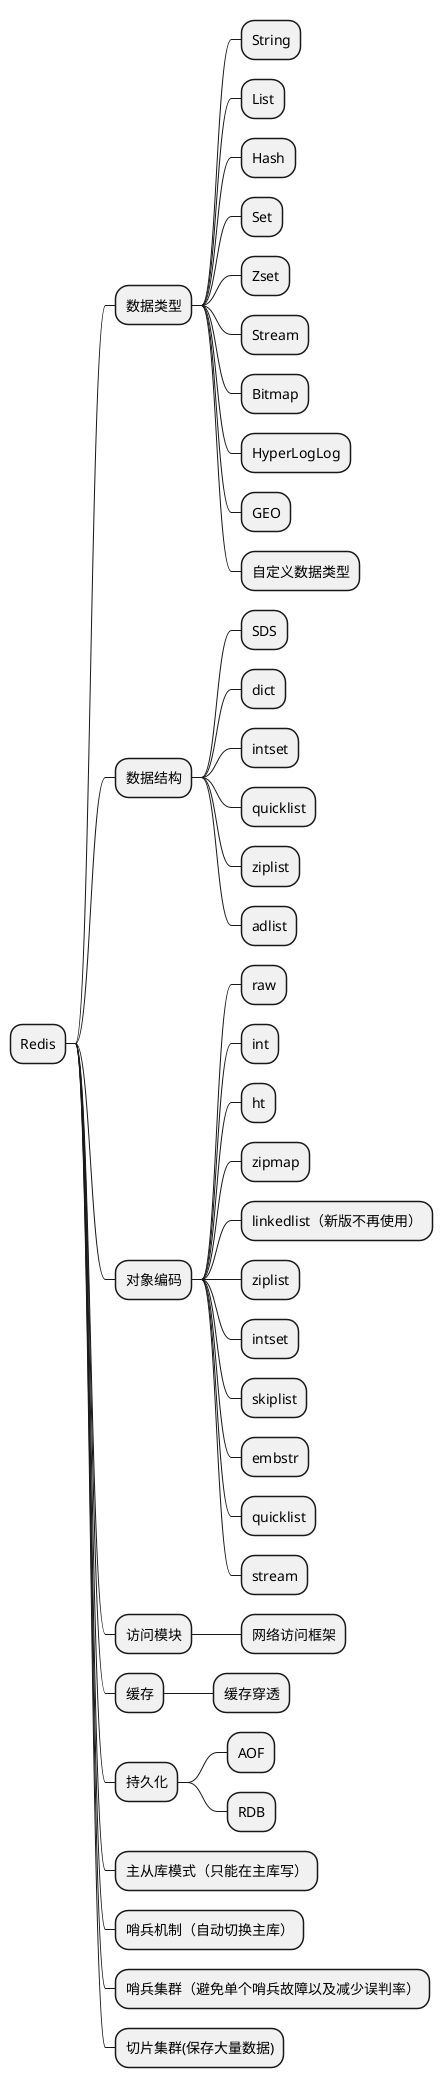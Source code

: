 @startmindmap
* Redis
** 数据类型
*** String
*** List
*** Hash
*** Set
*** Zset
*** Stream
*** Bitmap
*** HyperLogLog
*** GEO
*** 自定义数据类型
** 数据结构
*** SDS
*** dict
*** intset
*** quicklist
*** ziplist
*** adlist
** 对象编码
*** raw
*** int
*** ht
*** zipmap
*** linkedlist（新版不再使用）
*** ziplist
*** intset
*** skiplist
*** embstr
*** quicklist
*** stream
** 访问模块
*** 网络访问框架
** 缓存
*** 缓存穿透
** 持久化
*** AOF
*** RDB
** 主从库模式（只能在主库写）
** 哨兵机制（自动切换主库）
** 哨兵集群（避免单个哨兵故障以及减少误判率）
** 切片集群(保存大量数据)
@endmindmap